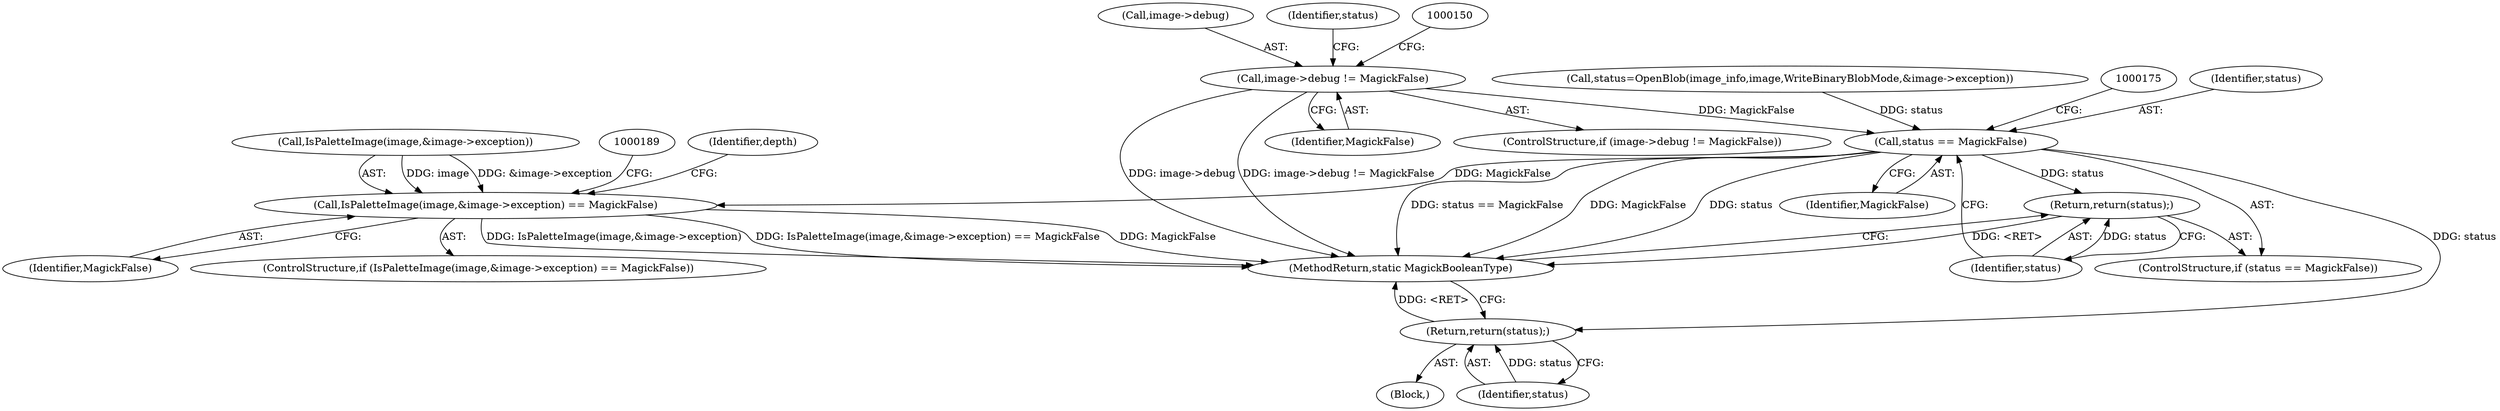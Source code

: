 digraph "0_ImageMagick_10b3823a7619ed22d42764733eb052c4159bc8c1@pointer" {
"1000144" [label="(Call,image->debug != MagickFalse)"];
"1000169" [label="(Call,status == MagickFalse)"];
"1000172" [label="(Return,return(status);)"];
"1000180" [label="(Call,IsPaletteImage(image,&image->exception) == MagickFalse)"];
"1000547" [label="(Return,return(status);)"];
"1000180" [label="(Call,IsPaletteImage(image,&image->exception) == MagickFalse)"];
"1000168" [label="(ControlStructure,if (status == MagickFalse))"];
"1000549" [label="(MethodReturn,static MagickBooleanType)"];
"1000173" [label="(Identifier,status)"];
"1000170" [label="(Identifier,status)"];
"1000169" [label="(Call,status == MagickFalse)"];
"1000107" [label="(Block,)"];
"1000145" [label="(Call,image->debug)"];
"1000187" [label="(Identifier,MagickFalse)"];
"1000547" [label="(Return,return(status);)"];
"1000158" [label="(Call,status=OpenBlob(image_info,image,WriteBinaryBlobMode,&image->exception))"];
"1000148" [label="(Identifier,MagickFalse)"];
"1000548" [label="(Identifier,status)"];
"1000171" [label="(Identifier,MagickFalse)"];
"1000159" [label="(Identifier,status)"];
"1000143" [label="(ControlStructure,if (image->debug != MagickFalse))"];
"1000181" [label="(Call,IsPaletteImage(image,&image->exception))"];
"1000194" [label="(Identifier,depth)"];
"1000179" [label="(ControlStructure,if (IsPaletteImage(image,&image->exception) == MagickFalse))"];
"1000172" [label="(Return,return(status);)"];
"1000144" [label="(Call,image->debug != MagickFalse)"];
"1000144" -> "1000143"  [label="AST: "];
"1000144" -> "1000148"  [label="CFG: "];
"1000145" -> "1000144"  [label="AST: "];
"1000148" -> "1000144"  [label="AST: "];
"1000150" -> "1000144"  [label="CFG: "];
"1000159" -> "1000144"  [label="CFG: "];
"1000144" -> "1000549"  [label="DDG: image->debug != MagickFalse"];
"1000144" -> "1000549"  [label="DDG: image->debug"];
"1000144" -> "1000169"  [label="DDG: MagickFalse"];
"1000169" -> "1000168"  [label="AST: "];
"1000169" -> "1000171"  [label="CFG: "];
"1000170" -> "1000169"  [label="AST: "];
"1000171" -> "1000169"  [label="AST: "];
"1000173" -> "1000169"  [label="CFG: "];
"1000175" -> "1000169"  [label="CFG: "];
"1000169" -> "1000549"  [label="DDG: status == MagickFalse"];
"1000169" -> "1000549"  [label="DDG: MagickFalse"];
"1000169" -> "1000549"  [label="DDG: status"];
"1000158" -> "1000169"  [label="DDG: status"];
"1000169" -> "1000172"  [label="DDG: status"];
"1000169" -> "1000180"  [label="DDG: MagickFalse"];
"1000169" -> "1000547"  [label="DDG: status"];
"1000172" -> "1000168"  [label="AST: "];
"1000172" -> "1000173"  [label="CFG: "];
"1000173" -> "1000172"  [label="AST: "];
"1000549" -> "1000172"  [label="CFG: "];
"1000172" -> "1000549"  [label="DDG: <RET>"];
"1000173" -> "1000172"  [label="DDG: status"];
"1000180" -> "1000179"  [label="AST: "];
"1000180" -> "1000187"  [label="CFG: "];
"1000181" -> "1000180"  [label="AST: "];
"1000187" -> "1000180"  [label="AST: "];
"1000189" -> "1000180"  [label="CFG: "];
"1000194" -> "1000180"  [label="CFG: "];
"1000180" -> "1000549"  [label="DDG: MagickFalse"];
"1000180" -> "1000549"  [label="DDG: IsPaletteImage(image,&image->exception)"];
"1000180" -> "1000549"  [label="DDG: IsPaletteImage(image,&image->exception) == MagickFalse"];
"1000181" -> "1000180"  [label="DDG: image"];
"1000181" -> "1000180"  [label="DDG: &image->exception"];
"1000547" -> "1000107"  [label="AST: "];
"1000547" -> "1000548"  [label="CFG: "];
"1000548" -> "1000547"  [label="AST: "];
"1000549" -> "1000547"  [label="CFG: "];
"1000547" -> "1000549"  [label="DDG: <RET>"];
"1000548" -> "1000547"  [label="DDG: status"];
}

